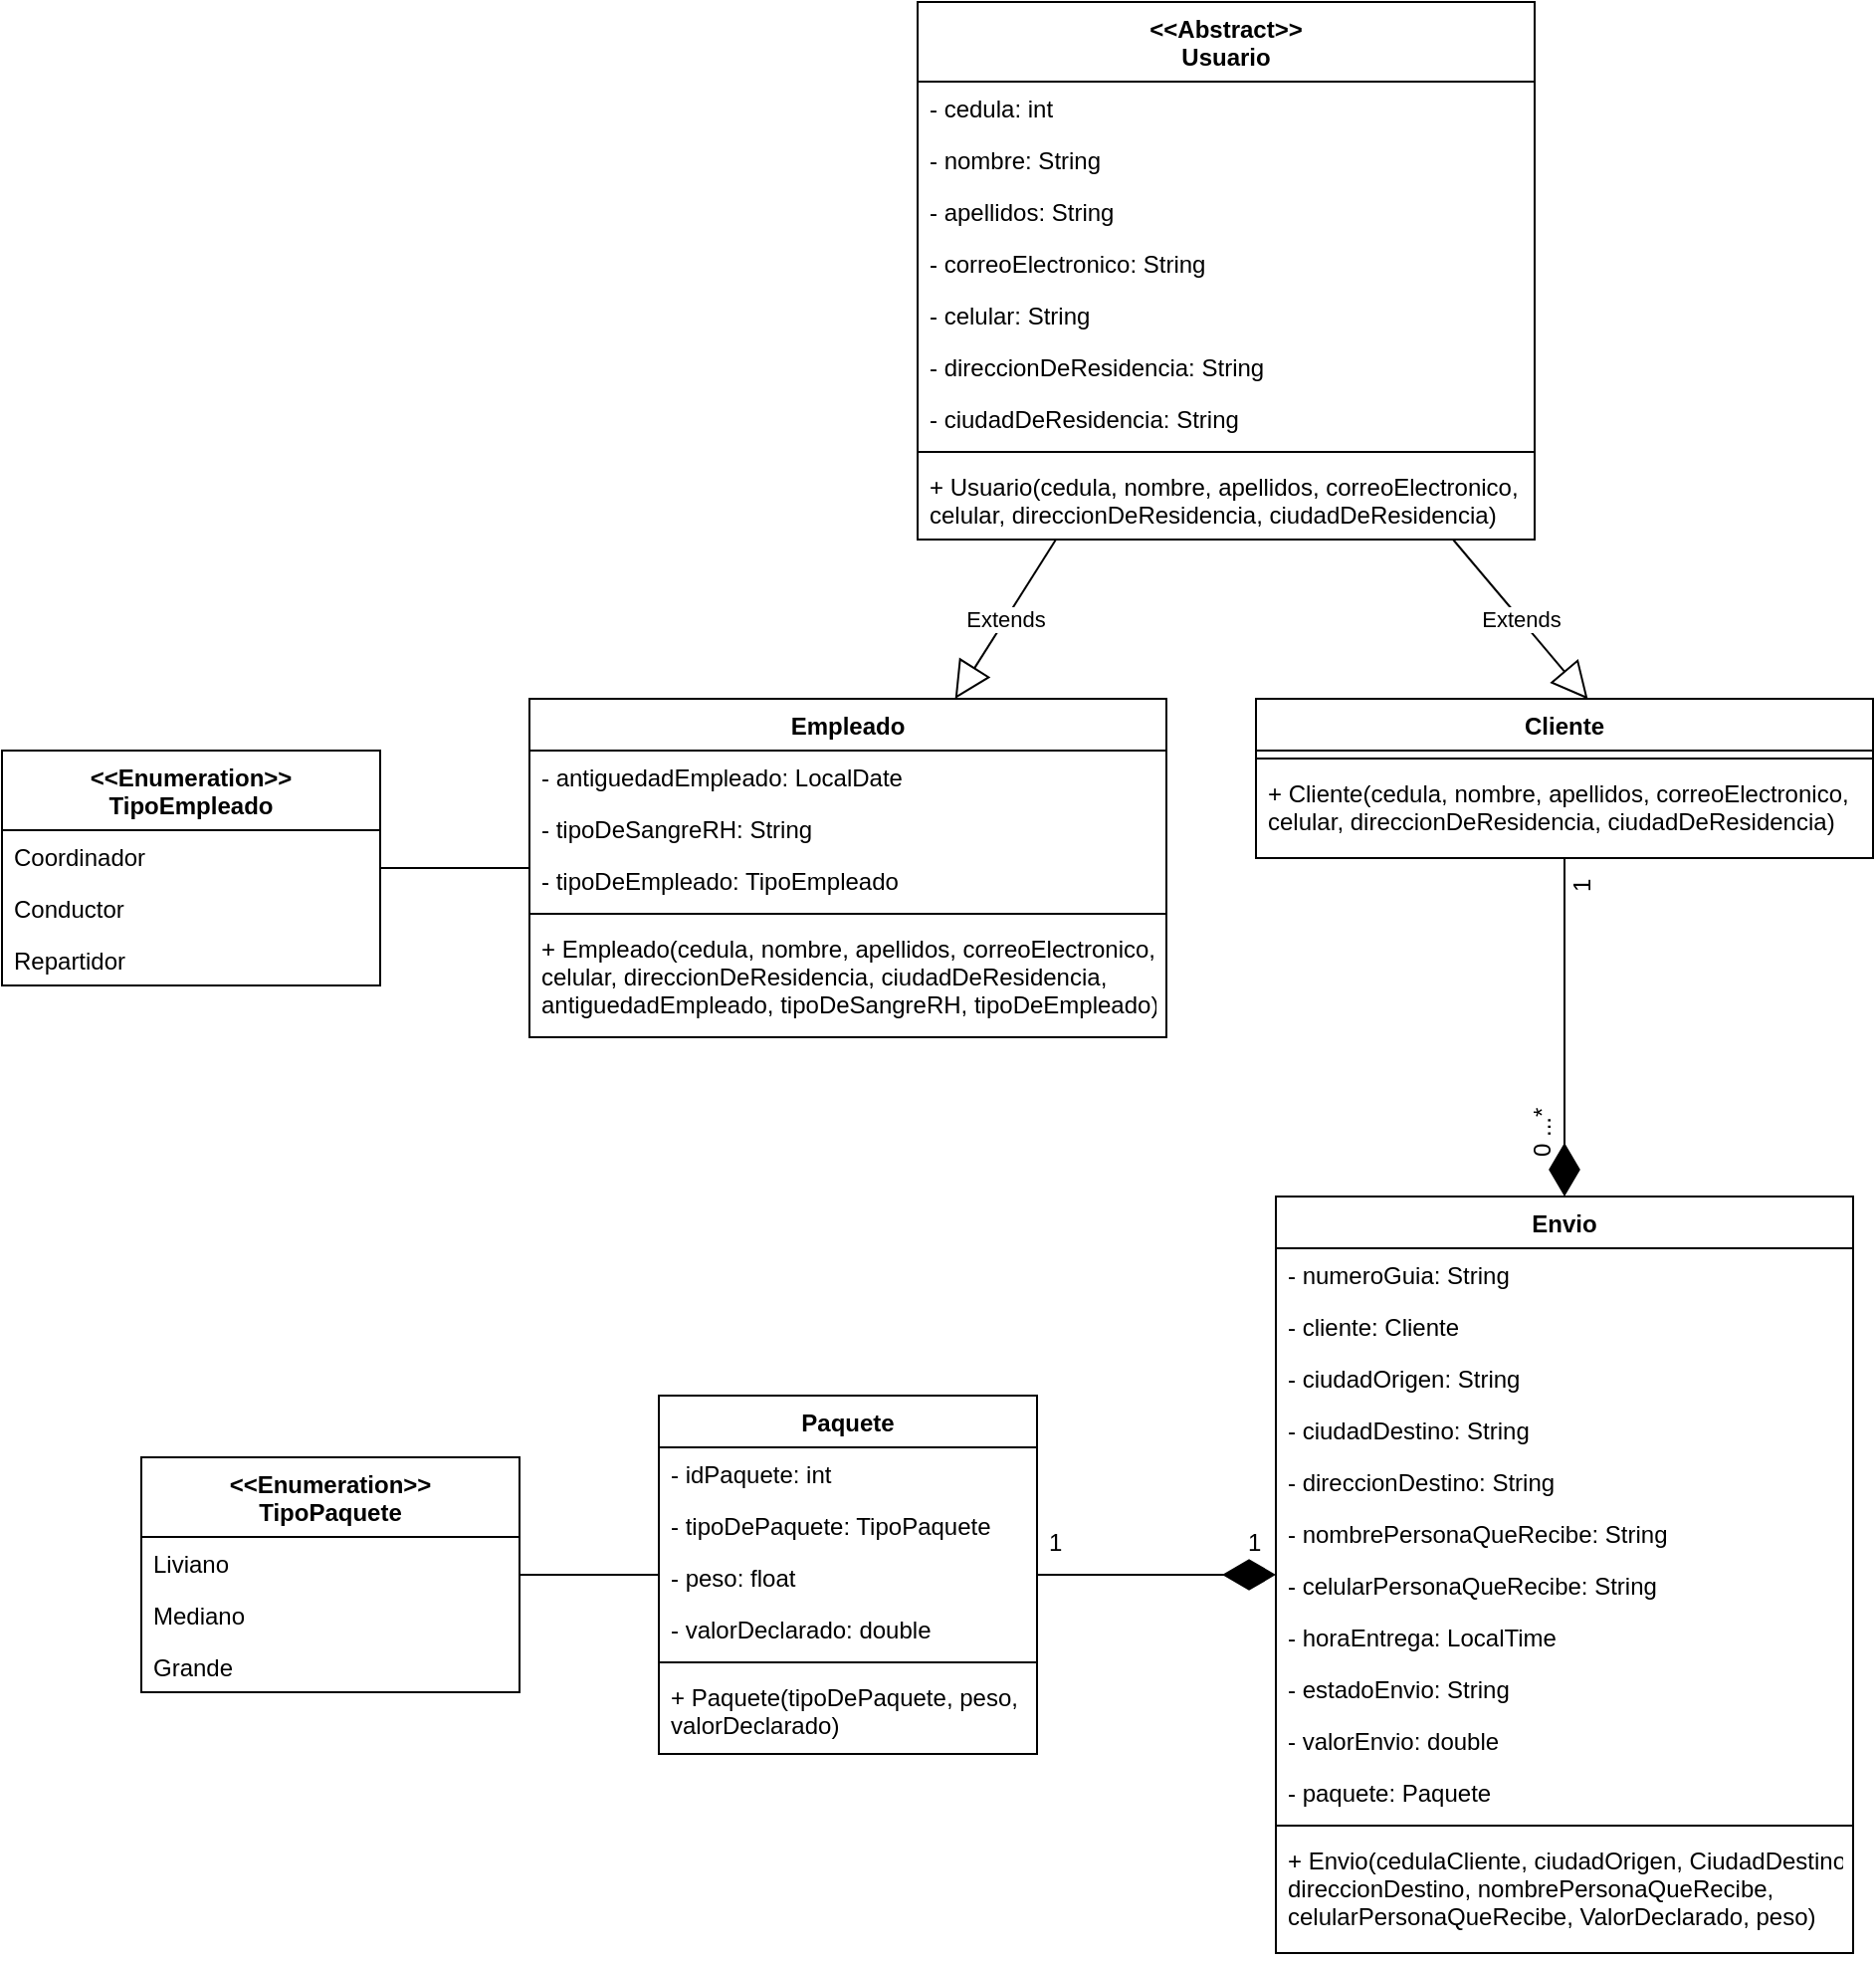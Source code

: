 <mxfile version="20.8.19" type="device"><diagram id="C5RBs43oDa-KdzZeNtuy" name="Page-1"><mxGraphModel dx="1707" dy="486" grid="1" gridSize="10" guides="1" tooltips="1" connect="1" arrows="1" fold="1" page="1" pageScale="1" pageWidth="827" pageHeight="1169" math="0" shadow="0"><root><mxCell id="WIyWlLk6GJQsqaUBKTNV-0"/><mxCell id="WIyWlLk6GJQsqaUBKTNV-1" parent="WIyWlLk6GJQsqaUBKTNV-0"/><mxCell id="zkfFHV4jXpPFQw0GAbJ--0" value="Cliente" style="swimlane;fontStyle=1;align=center;verticalAlign=top;childLayout=stackLayout;horizontal=1;startSize=26;horizontalStack=0;resizeParent=1;resizeLast=0;collapsible=1;marginBottom=0;rounded=0;shadow=0;strokeWidth=1;" parent="WIyWlLk6GJQsqaUBKTNV-1" vertex="1"><mxGeometry x="420" y="420" width="310" height="80" as="geometry"><mxRectangle x="230" y="140" width="160" height="26" as="alternateBounds"/></mxGeometry></mxCell><mxCell id="zkfFHV4jXpPFQw0GAbJ--4" value="" style="line;html=1;strokeWidth=1;align=left;verticalAlign=middle;spacingTop=-1;spacingLeft=3;spacingRight=3;rotatable=0;labelPosition=right;points=[];portConstraint=eastwest;" parent="zkfFHV4jXpPFQw0GAbJ--0" vertex="1"><mxGeometry y="26" width="310" height="8" as="geometry"/></mxCell><mxCell id="zkfFHV4jXpPFQw0GAbJ--5" value="+ Cliente(cedula, nombre, apellidos, correoElectronico, &#10;celular, direccionDeResidencia, ciudadDeResidencia)" style="text;align=left;verticalAlign=top;spacingLeft=4;spacingRight=4;overflow=hidden;rotatable=0;points=[[0,0.5],[1,0.5]];portConstraint=eastwest;" parent="zkfFHV4jXpPFQw0GAbJ--0" vertex="1"><mxGeometry y="34" width="310" height="40" as="geometry"/></mxCell><mxCell id="zkfFHV4jXpPFQw0GAbJ--6" value="Paquete" style="swimlane;fontStyle=1;align=center;verticalAlign=top;childLayout=stackLayout;horizontal=1;startSize=26;horizontalStack=0;resizeParent=1;resizeLast=0;collapsible=1;marginBottom=0;rounded=0;shadow=0;strokeWidth=1;" parent="WIyWlLk6GJQsqaUBKTNV-1" vertex="1"><mxGeometry x="120" y="770" width="190" height="180" as="geometry"><mxRectangle x="130" y="380" width="160" height="26" as="alternateBounds"/></mxGeometry></mxCell><mxCell id="zkfFHV4jXpPFQw0GAbJ--7" value="- idPaquete: int" style="text;align=left;verticalAlign=top;spacingLeft=4;spacingRight=4;overflow=hidden;rotatable=0;points=[[0,0.5],[1,0.5]];portConstraint=eastwest;" parent="zkfFHV4jXpPFQw0GAbJ--6" vertex="1"><mxGeometry y="26" width="190" height="26" as="geometry"/></mxCell><mxCell id="zkfFHV4jXpPFQw0GAbJ--8" value="- tipoDePaquete: TipoPaquete" style="text;align=left;verticalAlign=top;spacingLeft=4;spacingRight=4;overflow=hidden;rotatable=0;points=[[0,0.5],[1,0.5]];portConstraint=eastwest;rounded=0;shadow=0;html=0;" parent="zkfFHV4jXpPFQw0GAbJ--6" vertex="1"><mxGeometry y="52" width="190" height="26" as="geometry"/></mxCell><mxCell id="7hCQCfNnlfjfRPyXL1vh-8" value="- peso: float" style="text;align=left;verticalAlign=top;spacingLeft=4;spacingRight=4;overflow=hidden;rotatable=0;points=[[0,0.5],[1,0.5]];portConstraint=eastwest;rounded=0;shadow=0;html=0;" vertex="1" parent="zkfFHV4jXpPFQw0GAbJ--6"><mxGeometry y="78" width="190" height="26" as="geometry"/></mxCell><mxCell id="7hCQCfNnlfjfRPyXL1vh-9" value="- valorDeclarado: double" style="text;align=left;verticalAlign=top;spacingLeft=4;spacingRight=4;overflow=hidden;rotatable=0;points=[[0,0.5],[1,0.5]];portConstraint=eastwest;rounded=0;shadow=0;html=0;" vertex="1" parent="zkfFHV4jXpPFQw0GAbJ--6"><mxGeometry y="104" width="190" height="26" as="geometry"/></mxCell><mxCell id="zkfFHV4jXpPFQw0GAbJ--9" value="" style="line;html=1;strokeWidth=1;align=left;verticalAlign=middle;spacingTop=-1;spacingLeft=3;spacingRight=3;rotatable=0;labelPosition=right;points=[];portConstraint=eastwest;" parent="zkfFHV4jXpPFQw0GAbJ--6" vertex="1"><mxGeometry y="130" width="190" height="8" as="geometry"/></mxCell><mxCell id="zkfFHV4jXpPFQw0GAbJ--11" value="+ Paquete(tipoDePaquete, peso, &#10;valorDeclarado)" style="text;align=left;verticalAlign=top;spacingLeft=4;spacingRight=4;overflow=hidden;rotatable=0;points=[[0,0.5],[1,0.5]];portConstraint=eastwest;" parent="zkfFHV4jXpPFQw0GAbJ--6" vertex="1"><mxGeometry y="138" width="190" height="42" as="geometry"/></mxCell><mxCell id="zkfFHV4jXpPFQw0GAbJ--17" value="Empleado" style="swimlane;fontStyle=1;align=center;verticalAlign=top;childLayout=stackLayout;horizontal=1;startSize=26;horizontalStack=0;resizeParent=1;resizeLast=0;collapsible=1;marginBottom=0;rounded=0;shadow=0;strokeWidth=1;" parent="WIyWlLk6GJQsqaUBKTNV-1" vertex="1"><mxGeometry x="55" y="420" width="320" height="170" as="geometry"><mxRectangle x="550" y="140" width="160" height="26" as="alternateBounds"/></mxGeometry></mxCell><mxCell id="7hCQCfNnlfjfRPyXL1vh-4" value="- antiguedadEmpleado: LocalDate" style="text;align=left;verticalAlign=top;spacingLeft=4;spacingRight=4;overflow=hidden;rotatable=0;points=[[0,0.5],[1,0.5]];portConstraint=eastwest;rounded=0;shadow=0;html=0;" vertex="1" parent="zkfFHV4jXpPFQw0GAbJ--17"><mxGeometry y="26" width="320" height="26" as="geometry"/></mxCell><mxCell id="7hCQCfNnlfjfRPyXL1vh-5" value="- tipoDeSangreRH: String" style="text;align=left;verticalAlign=top;spacingLeft=4;spacingRight=4;overflow=hidden;rotatable=0;points=[[0,0.5],[1,0.5]];portConstraint=eastwest;rounded=0;shadow=0;html=0;" vertex="1" parent="zkfFHV4jXpPFQw0GAbJ--17"><mxGeometry y="52" width="320" height="26" as="geometry"/></mxCell><mxCell id="7hCQCfNnlfjfRPyXL1vh-6" value="- tipoDeEmpleado: TipoEmpleado" style="text;align=left;verticalAlign=top;spacingLeft=4;spacingRight=4;overflow=hidden;rotatable=0;points=[[0,0.5],[1,0.5]];portConstraint=eastwest;rounded=0;shadow=0;html=0;" vertex="1" parent="zkfFHV4jXpPFQw0GAbJ--17"><mxGeometry y="78" width="320" height="26" as="geometry"/></mxCell><mxCell id="zkfFHV4jXpPFQw0GAbJ--23" value="" style="line;html=1;strokeWidth=1;align=left;verticalAlign=middle;spacingTop=-1;spacingLeft=3;spacingRight=3;rotatable=0;labelPosition=right;points=[];portConstraint=eastwest;" parent="zkfFHV4jXpPFQw0GAbJ--17" vertex="1"><mxGeometry y="104" width="320" height="8" as="geometry"/></mxCell><mxCell id="zkfFHV4jXpPFQw0GAbJ--24" value="+ Empleado(cedula, nombre, apellidos, correoElectronico,&#10;celular, direccionDeResidencia, ciudadDeResidencia,&#10;antiguedadEmpleado, tipoDeSangreRH, tipoDeEmpleado)" style="text;align=left;verticalAlign=top;spacingLeft=4;spacingRight=4;overflow=hidden;rotatable=0;points=[[0,0.5],[1,0.5]];portConstraint=eastwest;" parent="zkfFHV4jXpPFQw0GAbJ--17" vertex="1"><mxGeometry y="112" width="320" height="58" as="geometry"/></mxCell><mxCell id="7hCQCfNnlfjfRPyXL1vh-11" value="Envio" style="swimlane;fontStyle=1;align=center;verticalAlign=top;childLayout=stackLayout;horizontal=1;startSize=26;horizontalStack=0;resizeParent=1;resizeLast=0;collapsible=1;marginBottom=0;rounded=0;shadow=0;strokeWidth=1;" vertex="1" parent="WIyWlLk6GJQsqaUBKTNV-1"><mxGeometry x="430" y="670" width="290" height="380" as="geometry"><mxRectangle x="550" y="140" width="160" height="26" as="alternateBounds"/></mxGeometry></mxCell><mxCell id="7hCQCfNnlfjfRPyXL1vh-12" value="- numeroGuia: String" style="text;align=left;verticalAlign=top;spacingLeft=4;spacingRight=4;overflow=hidden;rotatable=0;points=[[0,0.5],[1,0.5]];portConstraint=eastwest;" vertex="1" parent="7hCQCfNnlfjfRPyXL1vh-11"><mxGeometry y="26" width="290" height="26" as="geometry"/></mxCell><mxCell id="7hCQCfNnlfjfRPyXL1vh-13" value="- cliente: Cliente" style="text;align=left;verticalAlign=top;spacingLeft=4;spacingRight=4;overflow=hidden;rotatable=0;points=[[0,0.5],[1,0.5]];portConstraint=eastwest;rounded=0;shadow=0;html=0;" vertex="1" parent="7hCQCfNnlfjfRPyXL1vh-11"><mxGeometry y="52" width="290" height="26" as="geometry"/></mxCell><mxCell id="7hCQCfNnlfjfRPyXL1vh-14" value="- ciudadOrigen: String" style="text;align=left;verticalAlign=top;spacingLeft=4;spacingRight=4;overflow=hidden;rotatable=0;points=[[0,0.5],[1,0.5]];portConstraint=eastwest;rounded=0;shadow=0;html=0;" vertex="1" parent="7hCQCfNnlfjfRPyXL1vh-11"><mxGeometry y="78" width="290" height="26" as="geometry"/></mxCell><mxCell id="7hCQCfNnlfjfRPyXL1vh-15" value="- ciudadDestino: String" style="text;align=left;verticalAlign=top;spacingLeft=4;spacingRight=4;overflow=hidden;rotatable=0;points=[[0,0.5],[1,0.5]];portConstraint=eastwest;rounded=0;shadow=0;html=0;" vertex="1" parent="7hCQCfNnlfjfRPyXL1vh-11"><mxGeometry y="104" width="290" height="26" as="geometry"/></mxCell><mxCell id="7hCQCfNnlfjfRPyXL1vh-16" value="- direccionDestino: String" style="text;align=left;verticalAlign=top;spacingLeft=4;spacingRight=4;overflow=hidden;rotatable=0;points=[[0,0.5],[1,0.5]];portConstraint=eastwest;rounded=0;shadow=0;html=0;" vertex="1" parent="7hCQCfNnlfjfRPyXL1vh-11"><mxGeometry y="130" width="290" height="26" as="geometry"/></mxCell><mxCell id="7hCQCfNnlfjfRPyXL1vh-17" value="- nombrePersonaQueRecibe: String" style="text;align=left;verticalAlign=top;spacingLeft=4;spacingRight=4;overflow=hidden;rotatable=0;points=[[0,0.5],[1,0.5]];portConstraint=eastwest;rounded=0;shadow=0;html=0;" vertex="1" parent="7hCQCfNnlfjfRPyXL1vh-11"><mxGeometry y="156" width="290" height="26" as="geometry"/></mxCell><mxCell id="7hCQCfNnlfjfRPyXL1vh-18" value="- celularPersonaQueRecibe: String" style="text;align=left;verticalAlign=top;spacingLeft=4;spacingRight=4;overflow=hidden;rotatable=0;points=[[0,0.5],[1,0.5]];portConstraint=eastwest;rounded=0;shadow=0;html=0;" vertex="1" parent="7hCQCfNnlfjfRPyXL1vh-11"><mxGeometry y="182" width="290" height="26" as="geometry"/></mxCell><mxCell id="7hCQCfNnlfjfRPyXL1vh-19" value="- horaEntrega: LocalTime" style="text;align=left;verticalAlign=top;spacingLeft=4;spacingRight=4;overflow=hidden;rotatable=0;points=[[0,0.5],[1,0.5]];portConstraint=eastwest;rounded=0;shadow=0;html=0;" vertex="1" parent="7hCQCfNnlfjfRPyXL1vh-11"><mxGeometry y="208" width="290" height="26" as="geometry"/></mxCell><mxCell id="7hCQCfNnlfjfRPyXL1vh-20" value="- estadoEnvio: String" style="text;align=left;verticalAlign=top;spacingLeft=4;spacingRight=4;overflow=hidden;rotatable=0;points=[[0,0.5],[1,0.5]];portConstraint=eastwest;rounded=0;shadow=0;html=0;" vertex="1" parent="7hCQCfNnlfjfRPyXL1vh-11"><mxGeometry y="234" width="290" height="26" as="geometry"/></mxCell><mxCell id="7hCQCfNnlfjfRPyXL1vh-24" value="- valorEnvio: double" style="text;align=left;verticalAlign=top;spacingLeft=4;spacingRight=4;overflow=hidden;rotatable=0;points=[[0,0.5],[1,0.5]];portConstraint=eastwest;rounded=0;shadow=0;html=0;" vertex="1" parent="7hCQCfNnlfjfRPyXL1vh-11"><mxGeometry y="260" width="290" height="26" as="geometry"/></mxCell><mxCell id="7hCQCfNnlfjfRPyXL1vh-25" value="- paquete: Paquete" style="text;align=left;verticalAlign=top;spacingLeft=4;spacingRight=4;overflow=hidden;rotatable=0;points=[[0,0.5],[1,0.5]];portConstraint=eastwest;rounded=0;shadow=0;html=0;" vertex="1" parent="7hCQCfNnlfjfRPyXL1vh-11"><mxGeometry y="286" width="290" height="26" as="geometry"/></mxCell><mxCell id="7hCQCfNnlfjfRPyXL1vh-21" value="" style="line;html=1;strokeWidth=1;align=left;verticalAlign=middle;spacingTop=-1;spacingLeft=3;spacingRight=3;rotatable=0;labelPosition=right;points=[];portConstraint=eastwest;" vertex="1" parent="7hCQCfNnlfjfRPyXL1vh-11"><mxGeometry y="312" width="290" height="8" as="geometry"/></mxCell><mxCell id="7hCQCfNnlfjfRPyXL1vh-22" value="+ Envio(cedulaCliente, ciudadOrigen, CiudadDestino,&#10;direccionDestino, nombrePersonaQueRecibe,&#10;celularPersonaQueRecibe, ValorDeclarado, peso)" style="text;align=left;verticalAlign=top;spacingLeft=4;spacingRight=4;overflow=hidden;rotatable=0;points=[[0,0.5],[1,0.5]];portConstraint=eastwest;" vertex="1" parent="7hCQCfNnlfjfRPyXL1vh-11"><mxGeometry y="320" width="290" height="60" as="geometry"/></mxCell><mxCell id="7hCQCfNnlfjfRPyXL1vh-34" value="&lt;&lt;Abstract&gt;&gt;&#10;Usuario" style="swimlane;fontStyle=1;align=center;verticalAlign=top;childLayout=stackLayout;horizontal=1;startSize=40;horizontalStack=0;resizeParent=1;resizeLast=0;collapsible=1;marginBottom=0;rounded=0;shadow=0;strokeWidth=1;" vertex="1" parent="WIyWlLk6GJQsqaUBKTNV-1"><mxGeometry x="250" y="70" width="310" height="270" as="geometry"><mxRectangle x="130" y="380" width="160" height="26" as="alternateBounds"/></mxGeometry></mxCell><mxCell id="7hCQCfNnlfjfRPyXL1vh-44" value="- cedula: int" style="text;align=left;verticalAlign=top;spacingLeft=4;spacingRight=4;overflow=hidden;rotatable=0;points=[[0,0.5],[1,0.5]];portConstraint=eastwest;rounded=0;shadow=0;html=0;" vertex="1" parent="7hCQCfNnlfjfRPyXL1vh-34"><mxGeometry y="40" width="310" height="26" as="geometry"/></mxCell><mxCell id="7hCQCfNnlfjfRPyXL1vh-35" value="- nombre: String" style="text;align=left;verticalAlign=top;spacingLeft=4;spacingRight=4;overflow=hidden;rotatable=0;points=[[0,0.5],[1,0.5]];portConstraint=eastwest;" vertex="1" parent="7hCQCfNnlfjfRPyXL1vh-34"><mxGeometry y="66" width="310" height="26" as="geometry"/></mxCell><mxCell id="7hCQCfNnlfjfRPyXL1vh-36" value="- apellidos: String" style="text;align=left;verticalAlign=top;spacingLeft=4;spacingRight=4;overflow=hidden;rotatable=0;points=[[0,0.5],[1,0.5]];portConstraint=eastwest;rounded=0;shadow=0;html=0;" vertex="1" parent="7hCQCfNnlfjfRPyXL1vh-34"><mxGeometry y="92" width="310" height="26" as="geometry"/></mxCell><mxCell id="7hCQCfNnlfjfRPyXL1vh-43" value="- correoElectronico: String" style="text;align=left;verticalAlign=top;spacingLeft=4;spacingRight=4;overflow=hidden;rotatable=0;points=[[0,0.5],[1,0.5]];portConstraint=eastwest;rounded=0;shadow=0;html=0;" vertex="1" parent="7hCQCfNnlfjfRPyXL1vh-34"><mxGeometry y="118" width="310" height="26" as="geometry"/></mxCell><mxCell id="7hCQCfNnlfjfRPyXL1vh-42" value="- celular: String" style="text;align=left;verticalAlign=top;spacingLeft=4;spacingRight=4;overflow=hidden;rotatable=0;points=[[0,0.5],[1,0.5]];portConstraint=eastwest;rounded=0;shadow=0;html=0;" vertex="1" parent="7hCQCfNnlfjfRPyXL1vh-34"><mxGeometry y="144" width="310" height="26" as="geometry"/></mxCell><mxCell id="7hCQCfNnlfjfRPyXL1vh-41" value="- direccionDeResidencia: String" style="text;align=left;verticalAlign=top;spacingLeft=4;spacingRight=4;overflow=hidden;rotatable=0;points=[[0,0.5],[1,0.5]];portConstraint=eastwest;rounded=0;shadow=0;html=0;" vertex="1" parent="7hCQCfNnlfjfRPyXL1vh-34"><mxGeometry y="170" width="310" height="26" as="geometry"/></mxCell><mxCell id="7hCQCfNnlfjfRPyXL1vh-46" value="- ciudadDeResidencia: String" style="text;align=left;verticalAlign=top;spacingLeft=4;spacingRight=4;overflow=hidden;rotatable=0;points=[[0,0.5],[1,0.5]];portConstraint=eastwest;rounded=0;shadow=0;html=0;" vertex="1" parent="7hCQCfNnlfjfRPyXL1vh-34"><mxGeometry y="196" width="310" height="26" as="geometry"/></mxCell><mxCell id="7hCQCfNnlfjfRPyXL1vh-39" value="" style="line;html=1;strokeWidth=1;align=left;verticalAlign=middle;spacingTop=-1;spacingLeft=3;spacingRight=3;rotatable=0;labelPosition=right;points=[];portConstraint=eastwest;" vertex="1" parent="7hCQCfNnlfjfRPyXL1vh-34"><mxGeometry y="222" width="310" height="8" as="geometry"/></mxCell><mxCell id="7hCQCfNnlfjfRPyXL1vh-47" value="+ Usuario(cedula, nombre, apellidos, correoElectronico,&#10;celular, direccionDeResidencia, ciudadDeResidencia)" style="text;align=left;verticalAlign=top;spacingLeft=4;spacingRight=4;overflow=hidden;rotatable=0;points=[[0,0.5],[1,0.5]];portConstraint=eastwest;" vertex="1" parent="7hCQCfNnlfjfRPyXL1vh-34"><mxGeometry y="230" width="310" height="40" as="geometry"/></mxCell><mxCell id="7hCQCfNnlfjfRPyXL1vh-48" value="Extends" style="endArrow=block;endSize=16;endFill=0;html=1;rounded=0;entryX=0.538;entryY=0.003;entryDx=0;entryDy=0;entryPerimeter=0;" edge="1" parent="WIyWlLk6GJQsqaUBKTNV-1" source="7hCQCfNnlfjfRPyXL1vh-34" target="zkfFHV4jXpPFQw0GAbJ--0"><mxGeometry width="160" relative="1" as="geometry"><mxPoint x="570" y="240" as="sourcePoint"/><mxPoint x="730" y="240" as="targetPoint"/></mxGeometry></mxCell><mxCell id="7hCQCfNnlfjfRPyXL1vh-50" value="Extends" style="endArrow=block;endSize=16;endFill=0;html=1;rounded=0;" edge="1" parent="WIyWlLk6GJQsqaUBKTNV-1" source="7hCQCfNnlfjfRPyXL1vh-34" target="zkfFHV4jXpPFQw0GAbJ--17"><mxGeometry width="160" relative="1" as="geometry"><mxPoint x="120" y="270" as="sourcePoint"/><mxPoint x="280" y="270" as="targetPoint"/></mxGeometry></mxCell><mxCell id="7hCQCfNnlfjfRPyXL1vh-57" value="" style="endArrow=diamondThin;endFill=1;endSize=24;html=1;rounded=0;exitX=0.5;exitY=1;exitDx=0;exitDy=0;entryX=0.5;entryY=0;entryDx=0;entryDy=0;" edge="1" parent="WIyWlLk6GJQsqaUBKTNV-1" source="zkfFHV4jXpPFQw0GAbJ--0" target="7hCQCfNnlfjfRPyXL1vh-11"><mxGeometry width="160" relative="1" as="geometry"><mxPoint x="410" y="680" as="sourcePoint"/><mxPoint x="570" y="680" as="targetPoint"/></mxGeometry></mxCell><mxCell id="7hCQCfNnlfjfRPyXL1vh-59" value="1" style="text;align=left;verticalAlign=top;spacingLeft=4;spacingRight=4;overflow=hidden;rotatable=0;points=[[0,0.5],[1,0.5]];portConstraint=eastwest;rounded=0;shadow=0;html=0;horizontal=0;" vertex="1" parent="WIyWlLk6GJQsqaUBKTNV-1"><mxGeometry x="570" y="487" width="30" height="36" as="geometry"/></mxCell><mxCell id="7hCQCfNnlfjfRPyXL1vh-60" value="0 ...*" style="text;align=left;verticalAlign=top;spacingLeft=4;spacingRight=4;overflow=hidden;rotatable=0;points=[[0,0.5],[1,0.5]];portConstraint=eastwest;rounded=0;shadow=0;html=0;horizontal=0;" vertex="1" parent="WIyWlLk6GJQsqaUBKTNV-1"><mxGeometry x="550" y="620" width="30" height="36" as="geometry"/></mxCell><mxCell id="7hCQCfNnlfjfRPyXL1vh-61" value="1" style="text;align=left;verticalAlign=top;spacingLeft=4;spacingRight=4;overflow=hidden;rotatable=0;points=[[0,0.5],[1,0.5]];portConstraint=eastwest;rounded=0;shadow=0;html=0;horizontal=1;" vertex="1" parent="WIyWlLk6GJQsqaUBKTNV-1"><mxGeometry x="410" y="830" width="30" height="36" as="geometry"/></mxCell><mxCell id="7hCQCfNnlfjfRPyXL1vh-62" value="" style="endArrow=diamondThin;endFill=1;endSize=24;html=1;rounded=0;" edge="1" parent="WIyWlLk6GJQsqaUBKTNV-1" source="zkfFHV4jXpPFQw0GAbJ--6" target="7hCQCfNnlfjfRPyXL1vh-11"><mxGeometry width="160" relative="1" as="geometry"><mxPoint x="410" y="760" as="sourcePoint"/><mxPoint x="570" y="760" as="targetPoint"/></mxGeometry></mxCell><mxCell id="7hCQCfNnlfjfRPyXL1vh-64" value="1" style="text;align=left;verticalAlign=top;spacingLeft=4;spacingRight=4;overflow=hidden;rotatable=0;points=[[0,0.5],[1,0.5]];portConstraint=eastwest;rounded=0;shadow=0;html=0;horizontal=1;" vertex="1" parent="WIyWlLk6GJQsqaUBKTNV-1"><mxGeometry x="310" y="830" width="30" height="36" as="geometry"/></mxCell><mxCell id="7hCQCfNnlfjfRPyXL1vh-73" value="&lt;&lt;Enumeration&gt;&gt;&#10;TipoPaquete" style="swimlane;fontStyle=1;align=center;verticalAlign=top;childLayout=stackLayout;horizontal=1;startSize=40;horizontalStack=0;resizeParent=1;resizeLast=0;collapsible=1;marginBottom=0;rounded=0;shadow=0;strokeWidth=1;" vertex="1" parent="WIyWlLk6GJQsqaUBKTNV-1"><mxGeometry x="-140" y="801" width="190" height="118" as="geometry"><mxRectangle x="130" y="380" width="160" height="26" as="alternateBounds"/></mxGeometry></mxCell><mxCell id="7hCQCfNnlfjfRPyXL1vh-74" value="Liviano" style="text;align=left;verticalAlign=top;spacingLeft=4;spacingRight=4;overflow=hidden;rotatable=0;points=[[0,0.5],[1,0.5]];portConstraint=eastwest;" vertex="1" parent="7hCQCfNnlfjfRPyXL1vh-73"><mxGeometry y="40" width="190" height="26" as="geometry"/></mxCell><mxCell id="7hCQCfNnlfjfRPyXL1vh-75" value="Mediano" style="text;align=left;verticalAlign=top;spacingLeft=4;spacingRight=4;overflow=hidden;rotatable=0;points=[[0,0.5],[1,0.5]];portConstraint=eastwest;rounded=0;shadow=0;html=0;" vertex="1" parent="7hCQCfNnlfjfRPyXL1vh-73"><mxGeometry y="66" width="190" height="26" as="geometry"/></mxCell><mxCell id="7hCQCfNnlfjfRPyXL1vh-76" value="Grande" style="text;align=left;verticalAlign=top;spacingLeft=4;spacingRight=4;overflow=hidden;rotatable=0;points=[[0,0.5],[1,0.5]];portConstraint=eastwest;rounded=0;shadow=0;html=0;" vertex="1" parent="7hCQCfNnlfjfRPyXL1vh-73"><mxGeometry y="92" width="190" height="26" as="geometry"/></mxCell><mxCell id="7hCQCfNnlfjfRPyXL1vh-80" value="&lt;&lt;Enumeration&gt;&gt;&#10;TipoEmpleado" style="swimlane;fontStyle=1;align=center;verticalAlign=top;childLayout=stackLayout;horizontal=1;startSize=40;horizontalStack=0;resizeParent=1;resizeLast=0;collapsible=1;marginBottom=0;rounded=0;shadow=0;strokeWidth=1;" vertex="1" parent="WIyWlLk6GJQsqaUBKTNV-1"><mxGeometry x="-210" y="446" width="190" height="118" as="geometry"><mxRectangle x="130" y="380" width="160" height="26" as="alternateBounds"/></mxGeometry></mxCell><mxCell id="7hCQCfNnlfjfRPyXL1vh-83" value="Coordinador" style="text;align=left;verticalAlign=top;spacingLeft=4;spacingRight=4;overflow=hidden;rotatable=0;points=[[0,0.5],[1,0.5]];portConstraint=eastwest;rounded=0;shadow=0;html=0;" vertex="1" parent="7hCQCfNnlfjfRPyXL1vh-80"><mxGeometry y="40" width="190" height="26" as="geometry"/></mxCell><mxCell id="7hCQCfNnlfjfRPyXL1vh-81" value="Conductor" style="text;align=left;verticalAlign=top;spacingLeft=4;spacingRight=4;overflow=hidden;rotatable=0;points=[[0,0.5],[1,0.5]];portConstraint=eastwest;" vertex="1" parent="7hCQCfNnlfjfRPyXL1vh-80"><mxGeometry y="66" width="190" height="26" as="geometry"/></mxCell><mxCell id="7hCQCfNnlfjfRPyXL1vh-82" value="Repartidor" style="text;align=left;verticalAlign=top;spacingLeft=4;spacingRight=4;overflow=hidden;rotatable=0;points=[[0,0.5],[1,0.5]];portConstraint=eastwest;rounded=0;shadow=0;html=0;" vertex="1" parent="7hCQCfNnlfjfRPyXL1vh-80"><mxGeometry y="92" width="190" height="26" as="geometry"/></mxCell><mxCell id="7hCQCfNnlfjfRPyXL1vh-84" value="" style="endArrow=none;html=1;edgeStyle=orthogonalEdgeStyle;rounded=0;" edge="1" parent="WIyWlLk6GJQsqaUBKTNV-1" source="7hCQCfNnlfjfRPyXL1vh-73" target="zkfFHV4jXpPFQw0GAbJ--6"><mxGeometry relative="1" as="geometry"><mxPoint x="220" y="790" as="sourcePoint"/><mxPoint x="380" y="790" as="targetPoint"/></mxGeometry></mxCell><mxCell id="7hCQCfNnlfjfRPyXL1vh-87" value="" style="endArrow=none;html=1;edgeStyle=orthogonalEdgeStyle;rounded=0;" edge="1" parent="WIyWlLk6GJQsqaUBKTNV-1" source="7hCQCfNnlfjfRPyXL1vh-80" target="zkfFHV4jXpPFQw0GAbJ--17"><mxGeometry relative="1" as="geometry"><mxPoint x="60" y="870" as="sourcePoint"/><mxPoint x="530" y="610" as="targetPoint"/></mxGeometry></mxCell></root></mxGraphModel></diagram></mxfile>